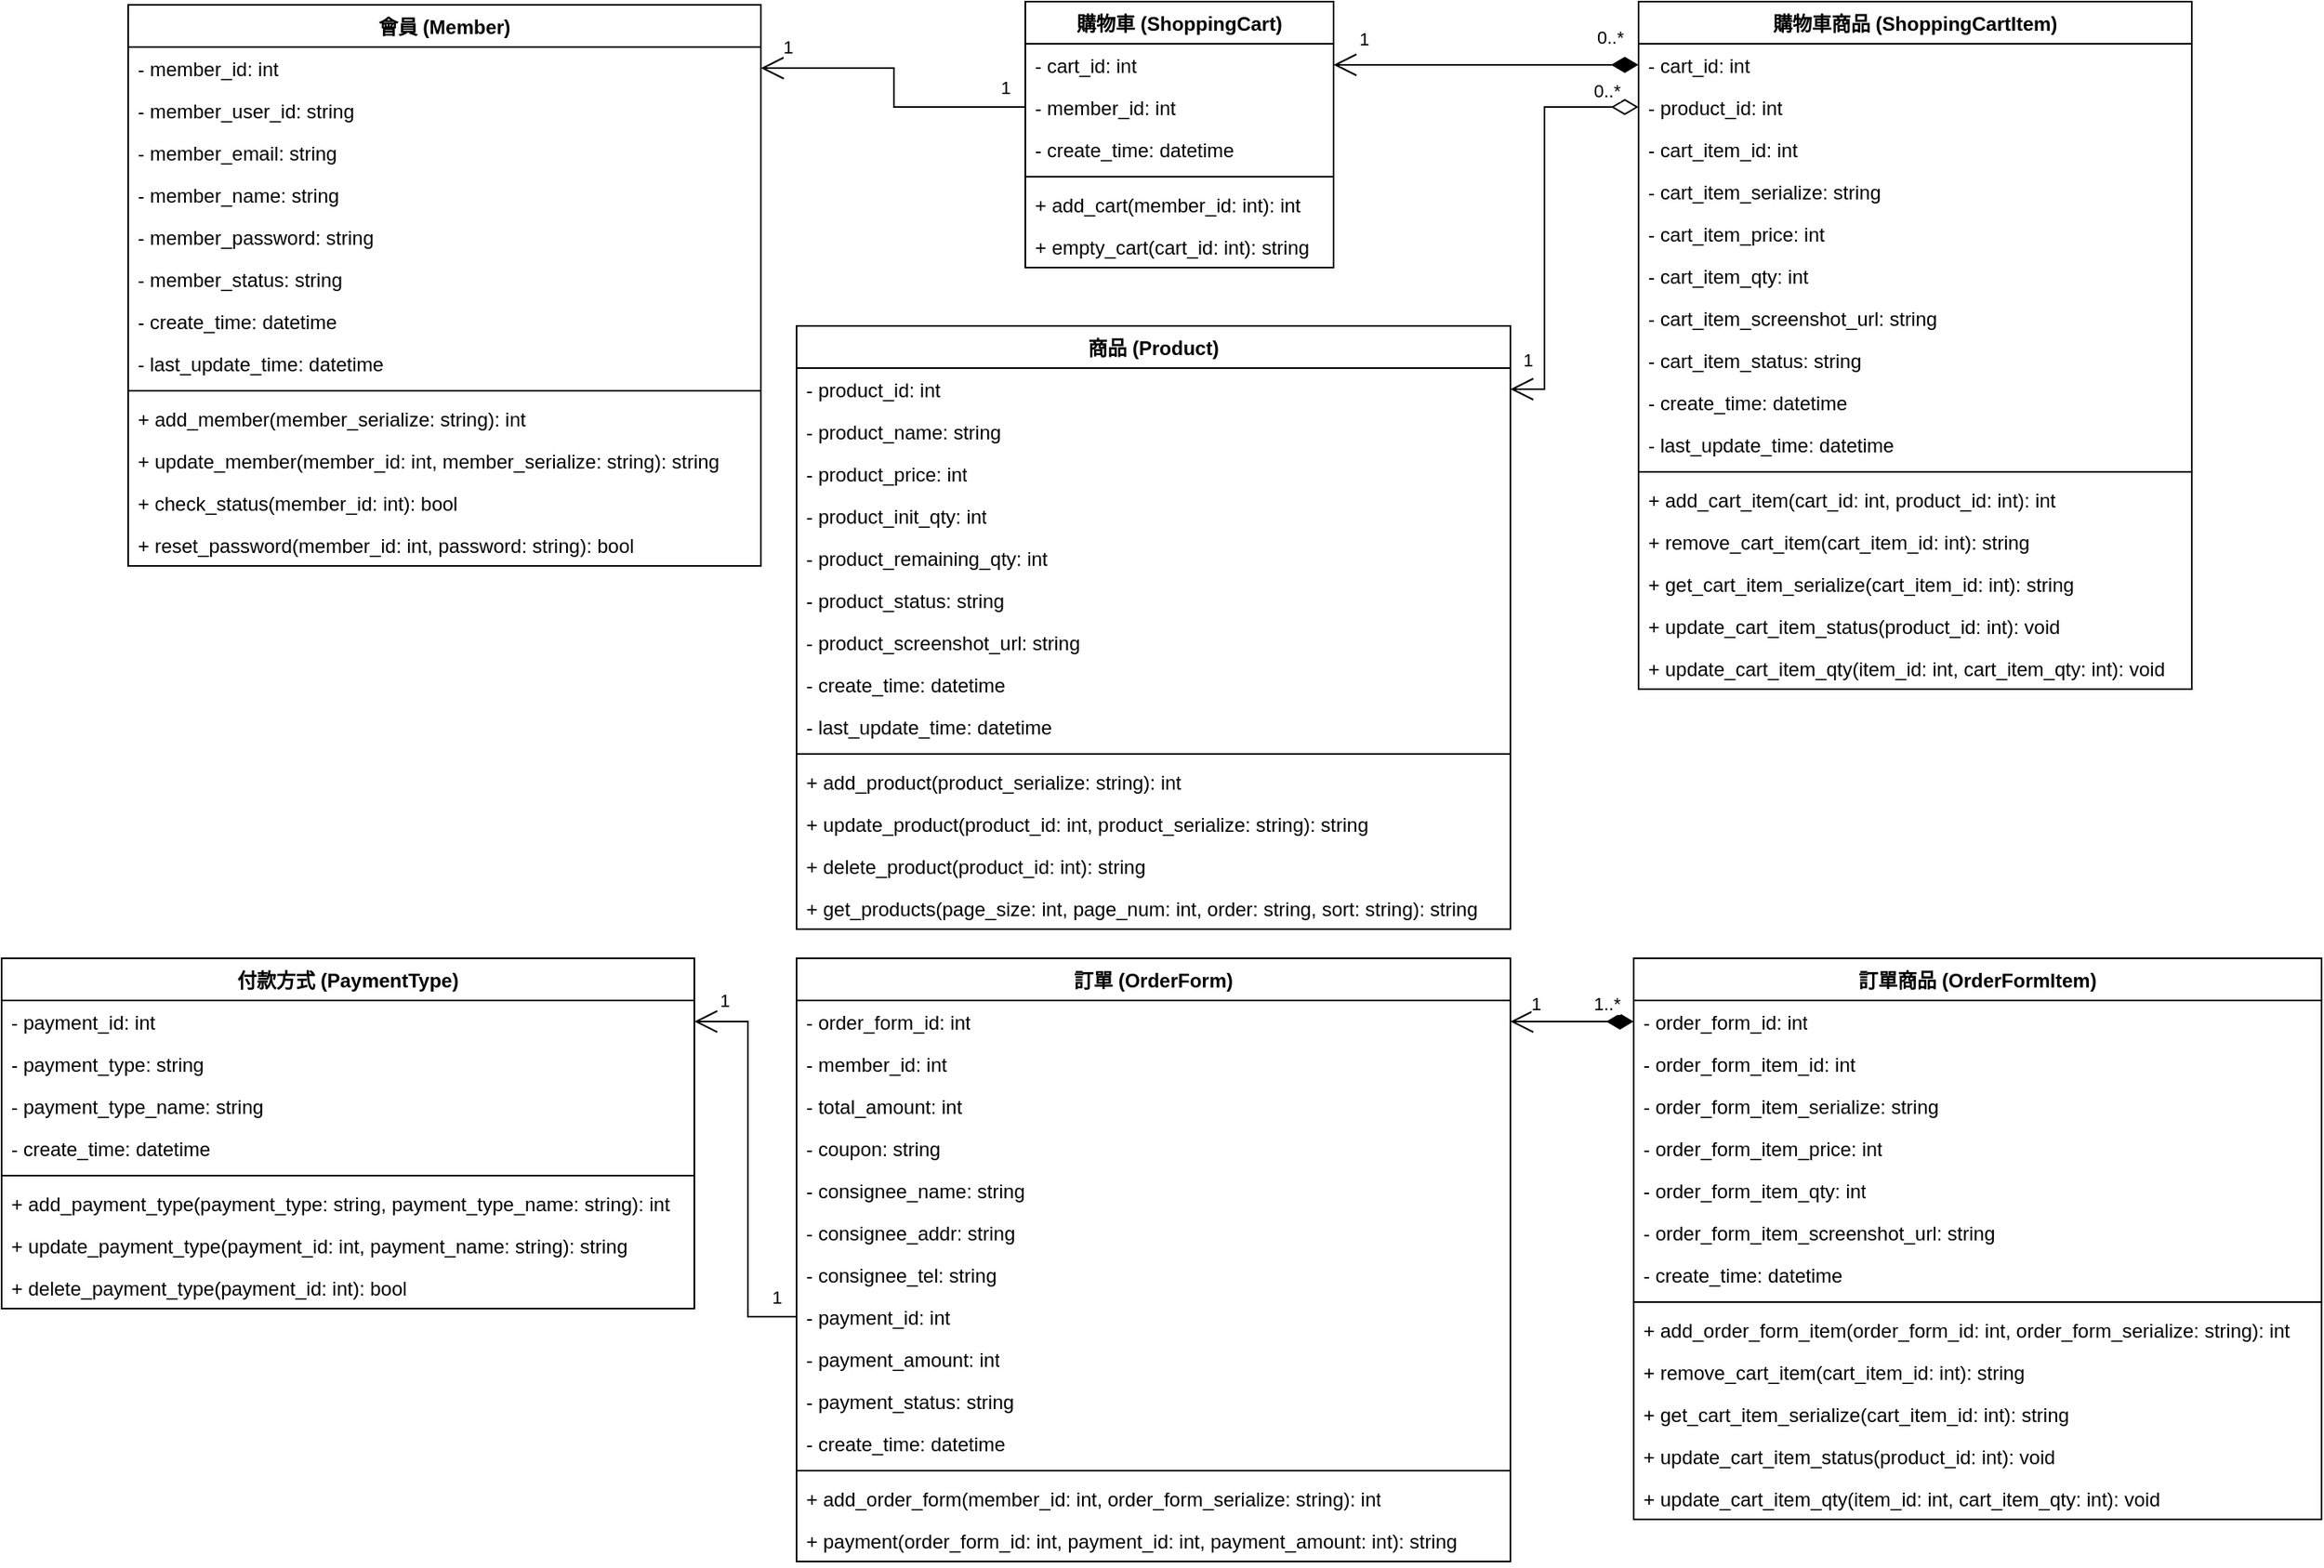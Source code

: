 <mxfile version="24.7.17">
  <diagram name="第 1 页" id="4h3OGeKyxE6udTeamHIS">
    <mxGraphModel dx="2289" dy="524" grid="1" gridSize="10" guides="1" tooltips="1" connect="1" arrows="1" fold="1" page="1" pageScale="1" pageWidth="1169" pageHeight="1654" math="0" shadow="0">
      <root>
        <mxCell id="0" />
        <mxCell id="1" parent="0" />
        <mxCell id="37G1BOPP0qD0L_kB8MIR-1" value="購物車 (ShoppingCart)" style="swimlane;fontStyle=1;align=center;verticalAlign=top;childLayout=stackLayout;horizontal=1;startSize=26;horizontalStack=0;resizeParent=1;resizeParentMax=0;resizeLast=0;collapsible=1;marginBottom=0;whiteSpace=wrap;html=1;" parent="1" vertex="1">
          <mxGeometry x="-269" y="150" width="190" height="164" as="geometry">
            <mxRectangle x="200" y="140" width="160" height="40" as="alternateBounds" />
          </mxGeometry>
        </mxCell>
        <mxCell id="37G1BOPP0qD0L_kB8MIR-2" value="- cart_id: int" style="text;strokeColor=none;fillColor=none;align=left;verticalAlign=top;spacingLeft=4;spacingRight=4;overflow=hidden;rotatable=0;points=[[0,0.5],[1,0.5]];portConstraint=eastwest;whiteSpace=wrap;html=1;" parent="37G1BOPP0qD0L_kB8MIR-1" vertex="1">
          <mxGeometry y="26" width="190" height="26" as="geometry" />
        </mxCell>
        <mxCell id="37G1BOPP0qD0L_kB8MIR-8" value="- member_id: int" style="text;strokeColor=none;fillColor=none;align=left;verticalAlign=top;spacingLeft=4;spacingRight=4;overflow=hidden;rotatable=0;points=[[0,0.5],[1,0.5]];portConstraint=eastwest;whiteSpace=wrap;html=1;" parent="37G1BOPP0qD0L_kB8MIR-1" vertex="1">
          <mxGeometry y="52" width="190" height="26" as="geometry" />
        </mxCell>
        <mxCell id="37G1BOPP0qD0L_kB8MIR-9" value="- create_time: datetime" style="text;strokeColor=none;fillColor=none;align=left;verticalAlign=top;spacingLeft=4;spacingRight=4;overflow=hidden;rotatable=0;points=[[0,0.5],[1,0.5]];portConstraint=eastwest;whiteSpace=wrap;html=1;" parent="37G1BOPP0qD0L_kB8MIR-1" vertex="1">
          <mxGeometry y="78" width="190" height="26" as="geometry" />
        </mxCell>
        <mxCell id="37G1BOPP0qD0L_kB8MIR-3" value="" style="line;strokeWidth=1;fillColor=none;align=left;verticalAlign=middle;spacingTop=-1;spacingLeft=3;spacingRight=3;rotatable=0;labelPosition=right;points=[];portConstraint=eastwest;strokeColor=inherit;" parent="37G1BOPP0qD0L_kB8MIR-1" vertex="1">
          <mxGeometry y="104" width="190" height="8" as="geometry" />
        </mxCell>
        <mxCell id="37G1BOPP0qD0L_kB8MIR-23" value="+ add_cart(member_id: int): int" style="text;strokeColor=none;fillColor=none;align=left;verticalAlign=top;spacingLeft=4;spacingRight=4;overflow=hidden;rotatable=0;points=[[0,0.5],[1,0.5]];portConstraint=eastwest;whiteSpace=wrap;html=1;" parent="37G1BOPP0qD0L_kB8MIR-1" vertex="1">
          <mxGeometry y="112" width="190" height="26" as="geometry" />
        </mxCell>
        <mxCell id="37G1BOPP0qD0L_kB8MIR-38" value="+ empty_cart(cart_id: int): string" style="text;strokeColor=none;fillColor=none;align=left;verticalAlign=top;spacingLeft=4;spacingRight=4;overflow=hidden;rotatable=0;points=[[0,0.5],[1,0.5]];portConstraint=eastwest;whiteSpace=wrap;html=1;" parent="37G1BOPP0qD0L_kB8MIR-1" vertex="1">
          <mxGeometry y="138" width="190" height="26" as="geometry" />
        </mxCell>
        <mxCell id="37G1BOPP0qD0L_kB8MIR-12" value="購物車商品 (ShoppingCartItem)" style="swimlane;fontStyle=1;align=center;verticalAlign=top;childLayout=stackLayout;horizontal=1;startSize=26;horizontalStack=0;resizeParent=1;resizeParentMax=0;resizeLast=0;collapsible=1;marginBottom=0;whiteSpace=wrap;html=1;" parent="1" vertex="1">
          <mxGeometry x="109" y="150" width="341" height="424" as="geometry">
            <mxRectangle x="200" y="140" width="160" height="40" as="alternateBounds" />
          </mxGeometry>
        </mxCell>
        <mxCell id="37G1BOPP0qD0L_kB8MIR-13" value="- cart_id: int" style="text;strokeColor=none;fillColor=none;align=left;verticalAlign=top;spacingLeft=4;spacingRight=4;overflow=hidden;rotatable=0;points=[[0,0.5],[1,0.5]];portConstraint=eastwest;whiteSpace=wrap;html=1;" parent="37G1BOPP0qD0L_kB8MIR-12" vertex="1">
          <mxGeometry y="26" width="341" height="26" as="geometry" />
        </mxCell>
        <mxCell id="37G1BOPP0qD0L_kB8MIR-14" value="- product_id: int" style="text;strokeColor=none;fillColor=none;align=left;verticalAlign=top;spacingLeft=4;spacingRight=4;overflow=hidden;rotatable=0;points=[[0,0.5],[1,0.5]];portConstraint=eastwest;whiteSpace=wrap;html=1;" parent="37G1BOPP0qD0L_kB8MIR-12" vertex="1">
          <mxGeometry y="52" width="341" height="26" as="geometry" />
        </mxCell>
        <mxCell id="37G1BOPP0qD0L_kB8MIR-24" value="- cart_item_id: int" style="text;strokeColor=none;fillColor=none;align=left;verticalAlign=top;spacingLeft=4;spacingRight=4;overflow=hidden;rotatable=0;points=[[0,0.5],[1,0.5]];portConstraint=eastwest;whiteSpace=wrap;html=1;" parent="37G1BOPP0qD0L_kB8MIR-12" vertex="1">
          <mxGeometry y="78" width="341" height="26" as="geometry" />
        </mxCell>
        <mxCell id="37G1BOPP0qD0L_kB8MIR-28" value="- cart_item_serialize: string" style="text;strokeColor=none;fillColor=none;align=left;verticalAlign=top;spacingLeft=4;spacingRight=4;overflow=hidden;rotatable=0;points=[[0,0.5],[1,0.5]];portConstraint=eastwest;whiteSpace=wrap;html=1;" parent="37G1BOPP0qD0L_kB8MIR-12" vertex="1">
          <mxGeometry y="104" width="341" height="26" as="geometry" />
        </mxCell>
        <mxCell id="37G1BOPP0qD0L_kB8MIR-15" value="- cart_item_price: int" style="text;strokeColor=none;fillColor=none;align=left;verticalAlign=top;spacingLeft=4;spacingRight=4;overflow=hidden;rotatable=0;points=[[0,0.5],[1,0.5]];portConstraint=eastwest;whiteSpace=wrap;html=1;" parent="37G1BOPP0qD0L_kB8MIR-12" vertex="1">
          <mxGeometry y="130" width="341" height="26" as="geometry" />
        </mxCell>
        <mxCell id="37G1BOPP0qD0L_kB8MIR-20" value="- cart_item_qty: int" style="text;strokeColor=none;fillColor=none;align=left;verticalAlign=top;spacingLeft=4;spacingRight=4;overflow=hidden;rotatable=0;points=[[0,0.5],[1,0.5]];portConstraint=eastwest;whiteSpace=wrap;html=1;" parent="37G1BOPP0qD0L_kB8MIR-12" vertex="1">
          <mxGeometry y="156" width="341" height="26" as="geometry" />
        </mxCell>
        <mxCell id="37G1BOPP0qD0L_kB8MIR-21" value="- cart_item_screenshot_url: string" style="text;strokeColor=none;fillColor=none;align=left;verticalAlign=top;spacingLeft=4;spacingRight=4;overflow=hidden;rotatable=0;points=[[0,0.5],[1,0.5]];portConstraint=eastwest;whiteSpace=wrap;html=1;" parent="37G1BOPP0qD0L_kB8MIR-12" vertex="1">
          <mxGeometry y="182" width="341" height="26" as="geometry" />
        </mxCell>
        <mxCell id="37G1BOPP0qD0L_kB8MIR-29" value="- cart_item_status: string" style="text;strokeColor=none;fillColor=none;align=left;verticalAlign=top;spacingLeft=4;spacingRight=4;overflow=hidden;rotatable=0;points=[[0,0.5],[1,0.5]];portConstraint=eastwest;whiteSpace=wrap;html=1;" parent="37G1BOPP0qD0L_kB8MIR-12" vertex="1">
          <mxGeometry y="208" width="341" height="26" as="geometry" />
        </mxCell>
        <mxCell id="37G1BOPP0qD0L_kB8MIR-22" value="- create_time: datetime" style="text;strokeColor=none;fillColor=none;align=left;verticalAlign=top;spacingLeft=4;spacingRight=4;overflow=hidden;rotatable=0;points=[[0,0.5],[1,0.5]];portConstraint=eastwest;whiteSpace=wrap;html=1;" parent="37G1BOPP0qD0L_kB8MIR-12" vertex="1">
          <mxGeometry y="234" width="341" height="26" as="geometry" />
        </mxCell>
        <mxCell id="37G1BOPP0qD0L_kB8MIR-67" value="- last_update_time: datetime" style="text;strokeColor=none;fillColor=none;align=left;verticalAlign=top;spacingLeft=4;spacingRight=4;overflow=hidden;rotatable=0;points=[[0,0.5],[1,0.5]];portConstraint=eastwest;whiteSpace=wrap;html=1;" parent="37G1BOPP0qD0L_kB8MIR-12" vertex="1">
          <mxGeometry y="260" width="341" height="26" as="geometry" />
        </mxCell>
        <mxCell id="37G1BOPP0qD0L_kB8MIR-16" value="" style="line;strokeWidth=1;fillColor=none;align=left;verticalAlign=middle;spacingTop=-1;spacingLeft=3;spacingRight=3;rotatable=0;labelPosition=right;points=[];portConstraint=eastwest;strokeColor=inherit;" parent="37G1BOPP0qD0L_kB8MIR-12" vertex="1">
          <mxGeometry y="286" width="341" height="8" as="geometry" />
        </mxCell>
        <mxCell id="37G1BOPP0qD0L_kB8MIR-17" value="+ add_cart_item(cart_id: int, product_id: int): int" style="text;strokeColor=none;fillColor=none;align=left;verticalAlign=top;spacingLeft=4;spacingRight=4;overflow=hidden;rotatable=0;points=[[0,0.5],[1,0.5]];portConstraint=eastwest;whiteSpace=wrap;html=1;" parent="37G1BOPP0qD0L_kB8MIR-12" vertex="1">
          <mxGeometry y="294" width="341" height="26" as="geometry" />
        </mxCell>
        <mxCell id="37G1BOPP0qD0L_kB8MIR-19" value="+ remove_cart_item(cart_item_id: int): string" style="text;strokeColor=none;fillColor=none;align=left;verticalAlign=top;spacingLeft=4;spacingRight=4;overflow=hidden;rotatable=0;points=[[0,0.5],[1,0.5]];portConstraint=eastwest;whiteSpace=wrap;html=1;" parent="37G1BOPP0qD0L_kB8MIR-12" vertex="1">
          <mxGeometry y="320" width="341" height="26" as="geometry" />
        </mxCell>
        <mxCell id="37G1BOPP0qD0L_kB8MIR-18" value="+ get_cart_item_serialize(cart_item_id: int): string" style="text;strokeColor=none;fillColor=none;align=left;verticalAlign=top;spacingLeft=4;spacingRight=4;overflow=hidden;rotatable=0;points=[[0,0.5],[1,0.5]];portConstraint=eastwest;whiteSpace=wrap;html=1;" parent="37G1BOPP0qD0L_kB8MIR-12" vertex="1">
          <mxGeometry y="346" width="341" height="26" as="geometry" />
        </mxCell>
        <mxCell id="37G1BOPP0qD0L_kB8MIR-30" value="+ update_cart_item_status(product_id: int): void" style="text;strokeColor=none;fillColor=none;align=left;verticalAlign=top;spacingLeft=4;spacingRight=4;overflow=hidden;rotatable=0;points=[[0,0.5],[1,0.5]];portConstraint=eastwest;whiteSpace=wrap;html=1;" parent="37G1BOPP0qD0L_kB8MIR-12" vertex="1">
          <mxGeometry y="372" width="341" height="26" as="geometry" />
        </mxCell>
        <mxCell id="37G1BOPP0qD0L_kB8MIR-68" value="+ update_cart_item_qty(item_id: int, cart_item_qty: int): void" style="text;strokeColor=none;fillColor=none;align=left;verticalAlign=top;spacingLeft=4;spacingRight=4;overflow=hidden;rotatable=0;points=[[0,0.5],[1,0.5]];portConstraint=eastwest;whiteSpace=wrap;html=1;" parent="37G1BOPP0qD0L_kB8MIR-12" vertex="1">
          <mxGeometry y="398" width="341" height="26" as="geometry" />
        </mxCell>
        <mxCell id="37G1BOPP0qD0L_kB8MIR-35" value="" style="endArrow=open;html=1;endSize=12;startArrow=diamondThin;startSize=14;startFill=1;edgeStyle=orthogonalEdgeStyle;align=left;verticalAlign=bottom;rounded=0;entryX=1;entryY=0.5;entryDx=0;entryDy=0;exitX=0;exitY=0.5;exitDx=0;exitDy=0;" parent="1" source="37G1BOPP0qD0L_kB8MIR-13" target="37G1BOPP0qD0L_kB8MIR-2" edge="1">
          <mxGeometry relative="1" as="geometry">
            <mxPoint x="-40" y="70" as="sourcePoint" />
            <mxPoint x="123" y="122" as="targetPoint" />
          </mxGeometry>
        </mxCell>
        <mxCell id="37G1BOPP0qD0L_kB8MIR-36" value="1" style="edgeLabel;resizable=0;html=1;align=left;verticalAlign=bottom;" parent="37G1BOPP0qD0L_kB8MIR-35" connectable="0" vertex="1">
          <mxGeometry x="-1" relative="1" as="geometry">
            <mxPoint x="-174" y="-8" as="offset" />
          </mxGeometry>
        </mxCell>
        <mxCell id="37G1BOPP0qD0L_kB8MIR-37" value="0..*" style="edgeLabel;resizable=0;html=1;align=right;verticalAlign=bottom;" parent="37G1BOPP0qD0L_kB8MIR-35" connectable="0" vertex="1">
          <mxGeometry x="1" relative="1" as="geometry">
            <mxPoint x="179" y="-9" as="offset" />
          </mxGeometry>
        </mxCell>
        <mxCell id="37G1BOPP0qD0L_kB8MIR-39" value="會員 (Member)" style="swimlane;fontStyle=1;align=center;verticalAlign=top;childLayout=stackLayout;horizontal=1;startSize=26;horizontalStack=0;resizeParent=1;resizeParentMax=0;resizeLast=0;collapsible=1;marginBottom=0;whiteSpace=wrap;html=1;" parent="1" vertex="1">
          <mxGeometry x="-822" y="152" width="390" height="346" as="geometry">
            <mxRectangle x="200" y="140" width="160" height="40" as="alternateBounds" />
          </mxGeometry>
        </mxCell>
        <mxCell id="37G1BOPP0qD0L_kB8MIR-40" value="- member_id: int" style="text;strokeColor=none;fillColor=none;align=left;verticalAlign=top;spacingLeft=4;spacingRight=4;overflow=hidden;rotatable=0;points=[[0,0.5],[1,0.5]];portConstraint=eastwest;whiteSpace=wrap;html=1;" parent="37G1BOPP0qD0L_kB8MIR-39" vertex="1">
          <mxGeometry y="26" width="390" height="26" as="geometry" />
        </mxCell>
        <mxCell id="37G1BOPP0qD0L_kB8MIR-41" value="- member_user_id: string" style="text;strokeColor=none;fillColor=none;align=left;verticalAlign=top;spacingLeft=4;spacingRight=4;overflow=hidden;rotatable=0;points=[[0,0.5],[1,0.5]];portConstraint=eastwest;whiteSpace=wrap;html=1;" parent="37G1BOPP0qD0L_kB8MIR-39" vertex="1">
          <mxGeometry y="52" width="390" height="26" as="geometry" />
        </mxCell>
        <mxCell id="37G1BOPP0qD0L_kB8MIR-55" value="- member_email: string" style="text;strokeColor=none;fillColor=none;align=left;verticalAlign=top;spacingLeft=4;spacingRight=4;overflow=hidden;rotatable=0;points=[[0,0.5],[1,0.5]];portConstraint=eastwest;whiteSpace=wrap;html=1;" parent="37G1BOPP0qD0L_kB8MIR-39" vertex="1">
          <mxGeometry y="78" width="390" height="26" as="geometry" />
        </mxCell>
        <mxCell id="37G1BOPP0qD0L_kB8MIR-47" value="- member_name: string" style="text;strokeColor=none;fillColor=none;align=left;verticalAlign=top;spacingLeft=4;spacingRight=4;overflow=hidden;rotatable=0;points=[[0,0.5],[1,0.5]];portConstraint=eastwest;whiteSpace=wrap;html=1;" parent="37G1BOPP0qD0L_kB8MIR-39" vertex="1">
          <mxGeometry y="104" width="390" height="26" as="geometry" />
        </mxCell>
        <mxCell id="37G1BOPP0qD0L_kB8MIR-51" value="- member_password: string" style="text;strokeColor=none;fillColor=none;align=left;verticalAlign=top;spacingLeft=4;spacingRight=4;overflow=hidden;rotatable=0;points=[[0,0.5],[1,0.5]];portConstraint=eastwest;whiteSpace=wrap;html=1;" parent="37G1BOPP0qD0L_kB8MIR-39" vertex="1">
          <mxGeometry y="130" width="390" height="26" as="geometry" />
        </mxCell>
        <mxCell id="37G1BOPP0qD0L_kB8MIR-50" value="- member_status: string" style="text;strokeColor=none;fillColor=none;align=left;verticalAlign=top;spacingLeft=4;spacingRight=4;overflow=hidden;rotatable=0;points=[[0,0.5],[1,0.5]];portConstraint=eastwest;whiteSpace=wrap;html=1;" parent="37G1BOPP0qD0L_kB8MIR-39" vertex="1">
          <mxGeometry y="156" width="390" height="26" as="geometry" />
        </mxCell>
        <mxCell id="37G1BOPP0qD0L_kB8MIR-42" value="- create_time: datetime" style="text;strokeColor=none;fillColor=none;align=left;verticalAlign=top;spacingLeft=4;spacingRight=4;overflow=hidden;rotatable=0;points=[[0,0.5],[1,0.5]];portConstraint=eastwest;whiteSpace=wrap;html=1;" parent="37G1BOPP0qD0L_kB8MIR-39" vertex="1">
          <mxGeometry y="182" width="390" height="26" as="geometry" />
        </mxCell>
        <mxCell id="37G1BOPP0qD0L_kB8MIR-53" value="- last_update_time: datetime" style="text;strokeColor=none;fillColor=none;align=left;verticalAlign=top;spacingLeft=4;spacingRight=4;overflow=hidden;rotatable=0;points=[[0,0.5],[1,0.5]];portConstraint=eastwest;whiteSpace=wrap;html=1;" parent="37G1BOPP0qD0L_kB8MIR-39" vertex="1">
          <mxGeometry y="208" width="390" height="26" as="geometry" />
        </mxCell>
        <mxCell id="37G1BOPP0qD0L_kB8MIR-43" value="" style="line;strokeWidth=1;fillColor=none;align=left;verticalAlign=middle;spacingTop=-1;spacingLeft=3;spacingRight=3;rotatable=0;labelPosition=right;points=[];portConstraint=eastwest;strokeColor=inherit;" parent="37G1BOPP0qD0L_kB8MIR-39" vertex="1">
          <mxGeometry y="234" width="390" height="8" as="geometry" />
        </mxCell>
        <mxCell id="fr0yMBOrYyZ3ys8GuzoK-5" value="+ add_member(member_serialize: string): int" style="text;strokeColor=none;fillColor=none;align=left;verticalAlign=top;spacingLeft=4;spacingRight=4;overflow=hidden;rotatable=0;points=[[0,0.5],[1,0.5]];portConstraint=eastwest;whiteSpace=wrap;html=1;" parent="37G1BOPP0qD0L_kB8MIR-39" vertex="1">
          <mxGeometry y="242" width="390" height="26" as="geometry" />
        </mxCell>
        <mxCell id="fr0yMBOrYyZ3ys8GuzoK-6" value="+ update_member(member_id: int, member_serialize: string): string" style="text;strokeColor=none;fillColor=none;align=left;verticalAlign=top;spacingLeft=4;spacingRight=4;overflow=hidden;rotatable=0;points=[[0,0.5],[1,0.5]];portConstraint=eastwest;whiteSpace=wrap;html=1;" parent="37G1BOPP0qD0L_kB8MIR-39" vertex="1">
          <mxGeometry y="268" width="390" height="26" as="geometry" />
        </mxCell>
        <mxCell id="37G1BOPP0qD0L_kB8MIR-52" value="+ check_status(member_id: int): bool" style="text;strokeColor=none;fillColor=none;align=left;verticalAlign=top;spacingLeft=4;spacingRight=4;overflow=hidden;rotatable=0;points=[[0,0.5],[1,0.5]];portConstraint=eastwest;whiteSpace=wrap;html=1;" parent="37G1BOPP0qD0L_kB8MIR-39" vertex="1">
          <mxGeometry y="294" width="390" height="26" as="geometry" />
        </mxCell>
        <mxCell id="37G1BOPP0qD0L_kB8MIR-54" value="+ reset_password(member_id: int, password: string): bool" style="text;strokeColor=none;fillColor=none;align=left;verticalAlign=top;spacingLeft=4;spacingRight=4;overflow=hidden;rotatable=0;points=[[0,0.5],[1,0.5]];portConstraint=eastwest;whiteSpace=wrap;html=1;" parent="37G1BOPP0qD0L_kB8MIR-39" vertex="1">
          <mxGeometry y="320" width="390" height="26" as="geometry" />
        </mxCell>
        <mxCell id="37G1BOPP0qD0L_kB8MIR-69" value="商品 (Product)" style="swimlane;fontStyle=1;align=center;verticalAlign=top;childLayout=stackLayout;horizontal=1;startSize=26;horizontalStack=0;resizeParent=1;resizeParentMax=0;resizeLast=0;collapsible=1;marginBottom=0;whiteSpace=wrap;html=1;" parent="1" vertex="1">
          <mxGeometry x="-410" y="350" width="440" height="372" as="geometry">
            <mxRectangle x="200" y="140" width="160" height="40" as="alternateBounds" />
          </mxGeometry>
        </mxCell>
        <mxCell id="37G1BOPP0qD0L_kB8MIR-70" value="- product_id: int" style="text;strokeColor=none;fillColor=none;align=left;verticalAlign=top;spacingLeft=4;spacingRight=4;overflow=hidden;rotatable=0;points=[[0,0.5],[1,0.5]];portConstraint=eastwest;whiteSpace=wrap;html=1;" parent="37G1BOPP0qD0L_kB8MIR-69" vertex="1">
          <mxGeometry y="26" width="440" height="26" as="geometry" />
        </mxCell>
        <mxCell id="37G1BOPP0qD0L_kB8MIR-71" value="- product_name: string" style="text;strokeColor=none;fillColor=none;align=left;verticalAlign=top;spacingLeft=4;spacingRight=4;overflow=hidden;rotatable=0;points=[[0,0.5],[1,0.5]];portConstraint=eastwest;whiteSpace=wrap;html=1;" parent="37G1BOPP0qD0L_kB8MIR-69" vertex="1">
          <mxGeometry y="52" width="440" height="26" as="geometry" />
        </mxCell>
        <mxCell id="37G1BOPP0qD0L_kB8MIR-79" value="- product_price: int" style="text;strokeColor=none;fillColor=none;align=left;verticalAlign=top;spacingLeft=4;spacingRight=4;overflow=hidden;rotatable=0;points=[[0,0.5],[1,0.5]];portConstraint=eastwest;whiteSpace=wrap;html=1;" parent="37G1BOPP0qD0L_kB8MIR-69" vertex="1">
          <mxGeometry y="78" width="440" height="26" as="geometry" />
        </mxCell>
        <mxCell id="5VUEFj2M3Ze8yGHf7fg9-76" value="- product_init_qty: int" style="text;strokeColor=none;fillColor=none;align=left;verticalAlign=top;spacingLeft=4;spacingRight=4;overflow=hidden;rotatable=0;points=[[0,0.5],[1,0.5]];portConstraint=eastwest;whiteSpace=wrap;html=1;" vertex="1" parent="37G1BOPP0qD0L_kB8MIR-69">
          <mxGeometry y="104" width="440" height="26" as="geometry" />
        </mxCell>
        <mxCell id="5VUEFj2M3Ze8yGHf7fg9-1" value="- product_remaining_qty: int" style="text;strokeColor=none;fillColor=none;align=left;verticalAlign=top;spacingLeft=4;spacingRight=4;overflow=hidden;rotatable=0;points=[[0,0.5],[1,0.5]];portConstraint=eastwest;whiteSpace=wrap;html=1;" vertex="1" parent="37G1BOPP0qD0L_kB8MIR-69">
          <mxGeometry y="130" width="440" height="26" as="geometry" />
        </mxCell>
        <mxCell id="37G1BOPP0qD0L_kB8MIR-80" value="- product_status: string" style="text;strokeColor=none;fillColor=none;align=left;verticalAlign=top;spacingLeft=4;spacingRight=4;overflow=hidden;rotatable=0;points=[[0,0.5],[1,0.5]];portConstraint=eastwest;whiteSpace=wrap;html=1;" parent="37G1BOPP0qD0L_kB8MIR-69" vertex="1">
          <mxGeometry y="156" width="440" height="26" as="geometry" />
        </mxCell>
        <mxCell id="37G1BOPP0qD0L_kB8MIR-81" value="- product_screenshot_url: string" style="text;strokeColor=none;fillColor=none;align=left;verticalAlign=top;spacingLeft=4;spacingRight=4;overflow=hidden;rotatable=0;points=[[0,0.5],[1,0.5]];portConstraint=eastwest;whiteSpace=wrap;html=1;" parent="37G1BOPP0qD0L_kB8MIR-69" vertex="1">
          <mxGeometry y="182" width="440" height="26" as="geometry" />
        </mxCell>
        <mxCell id="37G1BOPP0qD0L_kB8MIR-72" value="- create_time: datetime" style="text;strokeColor=none;fillColor=none;align=left;verticalAlign=top;spacingLeft=4;spacingRight=4;overflow=hidden;rotatable=0;points=[[0,0.5],[1,0.5]];portConstraint=eastwest;whiteSpace=wrap;html=1;" parent="37G1BOPP0qD0L_kB8MIR-69" vertex="1">
          <mxGeometry y="208" width="440" height="26" as="geometry" />
        </mxCell>
        <mxCell id="37G1BOPP0qD0L_kB8MIR-82" value="- last_update_time: datetime" style="text;strokeColor=none;fillColor=none;align=left;verticalAlign=top;spacingLeft=4;spacingRight=4;overflow=hidden;rotatable=0;points=[[0,0.5],[1,0.5]];portConstraint=eastwest;whiteSpace=wrap;html=1;" parent="37G1BOPP0qD0L_kB8MIR-69" vertex="1">
          <mxGeometry y="234" width="440" height="26" as="geometry" />
        </mxCell>
        <mxCell id="37G1BOPP0qD0L_kB8MIR-73" value="" style="line;strokeWidth=1;fillColor=none;align=left;verticalAlign=middle;spacingTop=-1;spacingLeft=3;spacingRight=3;rotatable=0;labelPosition=right;points=[];portConstraint=eastwest;strokeColor=inherit;" parent="37G1BOPP0qD0L_kB8MIR-69" vertex="1">
          <mxGeometry y="260" width="440" height="8" as="geometry" />
        </mxCell>
        <mxCell id="37G1BOPP0qD0L_kB8MIR-74" value="+ add_product(product_serialize: string): int" style="text;strokeColor=none;fillColor=none;align=left;verticalAlign=top;spacingLeft=4;spacingRight=4;overflow=hidden;rotatable=0;points=[[0,0.5],[1,0.5]];portConstraint=eastwest;whiteSpace=wrap;html=1;" parent="37G1BOPP0qD0L_kB8MIR-69" vertex="1">
          <mxGeometry y="268" width="440" height="26" as="geometry" />
        </mxCell>
        <mxCell id="37G1BOPP0qD0L_kB8MIR-84" value="+ update_product(product_id: int, product_serialize: string): string" style="text;strokeColor=none;fillColor=none;align=left;verticalAlign=top;spacingLeft=4;spacingRight=4;overflow=hidden;rotatable=0;points=[[0,0.5],[1,0.5]];portConstraint=eastwest;whiteSpace=wrap;html=1;" parent="37G1BOPP0qD0L_kB8MIR-69" vertex="1">
          <mxGeometry y="294" width="440" height="26" as="geometry" />
        </mxCell>
        <mxCell id="5VUEFj2M3Ze8yGHf7fg9-2" value="+ delete_product(product_id: int): string" style="text;strokeColor=none;fillColor=none;align=left;verticalAlign=top;spacingLeft=4;spacingRight=4;overflow=hidden;rotatable=0;points=[[0,0.5],[1,0.5]];portConstraint=eastwest;whiteSpace=wrap;html=1;" vertex="1" parent="37G1BOPP0qD0L_kB8MIR-69">
          <mxGeometry y="320" width="440" height="26" as="geometry" />
        </mxCell>
        <mxCell id="37G1BOPP0qD0L_kB8MIR-75" value="+ get_products(page_size: int, page_num: int, order: string, sort: string): string" style="text;strokeColor=none;fillColor=none;align=left;verticalAlign=top;spacingLeft=4;spacingRight=4;overflow=hidden;rotatable=0;points=[[0,0.5],[1,0.5]];portConstraint=eastwest;whiteSpace=wrap;html=1;" parent="37G1BOPP0qD0L_kB8MIR-69" vertex="1">
          <mxGeometry y="346" width="440" height="26" as="geometry" />
        </mxCell>
        <mxCell id="37G1BOPP0qD0L_kB8MIR-76" value="" style="endArrow=open;html=1;endSize=12;startArrow=diamondThin;startSize=14;startFill=0;edgeStyle=orthogonalEdgeStyle;align=left;verticalAlign=bottom;rounded=0;entryX=1;entryY=0.5;entryDx=0;entryDy=0;exitX=0;exitY=0.5;exitDx=0;exitDy=0;" parent="1" source="37G1BOPP0qD0L_kB8MIR-14" target="37G1BOPP0qD0L_kB8MIR-70" edge="1">
          <mxGeometry relative="1" as="geometry">
            <mxPoint x="100" y="267" as="sourcePoint" />
            <mxPoint x="50" y="395" as="targetPoint" />
            <Array as="points">
              <mxPoint x="51" y="215" />
              <mxPoint x="51" y="389" />
            </Array>
          </mxGeometry>
        </mxCell>
        <mxCell id="37G1BOPP0qD0L_kB8MIR-77" value="1" style="edgeLabel;resizable=0;html=1;align=left;verticalAlign=bottom;" parent="37G1BOPP0qD0L_kB8MIR-76" connectable="0" vertex="1">
          <mxGeometry x="-1" relative="1" as="geometry">
            <mxPoint x="-73" y="164" as="offset" />
          </mxGeometry>
        </mxCell>
        <mxCell id="37G1BOPP0qD0L_kB8MIR-78" value="0..*" style="edgeLabel;resizable=0;html=1;align=right;verticalAlign=bottom;" parent="37G1BOPP0qD0L_kB8MIR-76" connectable="0" vertex="1">
          <mxGeometry x="1" relative="1" as="geometry">
            <mxPoint x="68" y="-176" as="offset" />
          </mxGeometry>
        </mxCell>
        <mxCell id="37G1BOPP0qD0L_kB8MIR-89" value="" style="endArrow=open;endFill=1;endSize=12;html=1;rounded=0;entryX=1;entryY=0.5;entryDx=0;entryDy=0;exitX=0;exitY=0.5;exitDx=0;exitDy=0;" parent="1" source="37G1BOPP0qD0L_kB8MIR-8" edge="1" target="37G1BOPP0qD0L_kB8MIR-40">
          <mxGeometry relative="1" as="geometry">
            <mxPoint x="-230" y="215" as="sourcePoint" />
            <mxPoint x="-360" y="215" as="targetPoint" />
            <Array as="points">
              <mxPoint x="-350" y="215" />
              <mxPoint x="-350" y="191" />
            </Array>
          </mxGeometry>
        </mxCell>
        <mxCell id="37G1BOPP0qD0L_kB8MIR-90" value="1" style="edgeLabel;resizable=0;html=1;align=left;verticalAlign=bottom;" parent="37G1BOPP0qD0L_kB8MIR-89" connectable="0" vertex="1">
          <mxGeometry x="-1" relative="1" as="geometry">
            <mxPoint x="-17" y="-4" as="offset" />
          </mxGeometry>
        </mxCell>
        <mxCell id="37G1BOPP0qD0L_kB8MIR-91" value="1" style="edgeLabel;resizable=0;html=1;align=right;verticalAlign=bottom;" parent="37G1BOPP0qD0L_kB8MIR-89" connectable="0" vertex="1">
          <mxGeometry x="1" relative="1" as="geometry">
            <mxPoint x="20" y="-5" as="offset" />
          </mxGeometry>
        </mxCell>
        <mxCell id="5VUEFj2M3Ze8yGHf7fg9-3" value="訂單 (OrderForm)" style="swimlane;fontStyle=1;align=center;verticalAlign=top;childLayout=stackLayout;horizontal=1;startSize=26;horizontalStack=0;resizeParent=1;resizeParentMax=0;resizeLast=0;collapsible=1;marginBottom=0;whiteSpace=wrap;html=1;" vertex="1" parent="1">
          <mxGeometry x="-410" y="740" width="440" height="372" as="geometry">
            <mxRectangle x="200" y="140" width="160" height="40" as="alternateBounds" />
          </mxGeometry>
        </mxCell>
        <mxCell id="5VUEFj2M3Ze8yGHf7fg9-4" value="- order_form_id: int" style="text;strokeColor=none;fillColor=none;align=left;verticalAlign=top;spacingLeft=4;spacingRight=4;overflow=hidden;rotatable=0;points=[[0,0.5],[1,0.5]];portConstraint=eastwest;whiteSpace=wrap;html=1;" vertex="1" parent="5VUEFj2M3Ze8yGHf7fg9-3">
          <mxGeometry y="26" width="440" height="26" as="geometry" />
        </mxCell>
        <mxCell id="5VUEFj2M3Ze8yGHf7fg9-31" value="- member_id: int" style="text;strokeColor=none;fillColor=none;align=left;verticalAlign=top;spacingLeft=4;spacingRight=4;overflow=hidden;rotatable=0;points=[[0,0.5],[1,0.5]];portConstraint=eastwest;whiteSpace=wrap;html=1;" vertex="1" parent="5VUEFj2M3Ze8yGHf7fg9-3">
          <mxGeometry y="52" width="440" height="26" as="geometry" />
        </mxCell>
        <mxCell id="5VUEFj2M3Ze8yGHf7fg9-32" value="- total_amount: int" style="text;strokeColor=none;fillColor=none;align=left;verticalAlign=top;spacingLeft=4;spacingRight=4;overflow=hidden;rotatable=0;points=[[0,0.5],[1,0.5]];portConstraint=eastwest;whiteSpace=wrap;html=1;" vertex="1" parent="5VUEFj2M3Ze8yGHf7fg9-3">
          <mxGeometry y="78" width="440" height="26" as="geometry" />
        </mxCell>
        <mxCell id="5VUEFj2M3Ze8yGHf7fg9-36" value="- coupon: string" style="text;strokeColor=none;fillColor=none;align=left;verticalAlign=top;spacingLeft=4;spacingRight=4;overflow=hidden;rotatable=0;points=[[0,0.5],[1,0.5]];portConstraint=eastwest;whiteSpace=wrap;html=1;" vertex="1" parent="5VUEFj2M3Ze8yGHf7fg9-3">
          <mxGeometry y="104" width="440" height="26" as="geometry" />
        </mxCell>
        <mxCell id="5VUEFj2M3Ze8yGHf7fg9-73" value="- consignee_name: string" style="text;strokeColor=none;fillColor=none;align=left;verticalAlign=top;spacingLeft=4;spacingRight=4;overflow=hidden;rotatable=0;points=[[0,0.5],[1,0.5]];portConstraint=eastwest;whiteSpace=wrap;html=1;" vertex="1" parent="5VUEFj2M3Ze8yGHf7fg9-3">
          <mxGeometry y="130" width="440" height="26" as="geometry" />
        </mxCell>
        <mxCell id="5VUEFj2M3Ze8yGHf7fg9-74" value="- consignee_addr: string" style="text;strokeColor=none;fillColor=none;align=left;verticalAlign=top;spacingLeft=4;spacingRight=4;overflow=hidden;rotatable=0;points=[[0,0.5],[1,0.5]];portConstraint=eastwest;whiteSpace=wrap;html=1;" vertex="1" parent="5VUEFj2M3Ze8yGHf7fg9-3">
          <mxGeometry y="156" width="440" height="26" as="geometry" />
        </mxCell>
        <mxCell id="5VUEFj2M3Ze8yGHf7fg9-75" value="- consignee_tel: string" style="text;strokeColor=none;fillColor=none;align=left;verticalAlign=top;spacingLeft=4;spacingRight=4;overflow=hidden;rotatable=0;points=[[0,0.5],[1,0.5]];portConstraint=eastwest;whiteSpace=wrap;html=1;" vertex="1" parent="5VUEFj2M3Ze8yGHf7fg9-3">
          <mxGeometry y="182" width="440" height="26" as="geometry" />
        </mxCell>
        <mxCell id="5VUEFj2M3Ze8yGHf7fg9-37" value="- payment_id: int" style="text;strokeColor=none;fillColor=none;align=left;verticalAlign=top;spacingLeft=4;spacingRight=4;overflow=hidden;rotatable=0;points=[[0,0.5],[1,0.5]];portConstraint=eastwest;whiteSpace=wrap;html=1;" vertex="1" parent="5VUEFj2M3Ze8yGHf7fg9-3">
          <mxGeometry y="208" width="440" height="26" as="geometry" />
        </mxCell>
        <mxCell id="5VUEFj2M3Ze8yGHf7fg9-41" value="- payment_amount: int" style="text;strokeColor=none;fillColor=none;align=left;verticalAlign=top;spacingLeft=4;spacingRight=4;overflow=hidden;rotatable=0;points=[[0,0.5],[1,0.5]];portConstraint=eastwest;whiteSpace=wrap;html=1;" vertex="1" parent="5VUEFj2M3Ze8yGHf7fg9-3">
          <mxGeometry y="234" width="440" height="26" as="geometry" />
        </mxCell>
        <mxCell id="5VUEFj2M3Ze8yGHf7fg9-34" value="- payment_status: string" style="text;strokeColor=none;fillColor=none;align=left;verticalAlign=top;spacingLeft=4;spacingRight=4;overflow=hidden;rotatable=0;points=[[0,0.5],[1,0.5]];portConstraint=eastwest;whiteSpace=wrap;html=1;" vertex="1" parent="5VUEFj2M3Ze8yGHf7fg9-3">
          <mxGeometry y="260" width="440" height="26" as="geometry" />
        </mxCell>
        <mxCell id="5VUEFj2M3Ze8yGHf7fg9-6" value="- create_time: datetime" style="text;strokeColor=none;fillColor=none;align=left;verticalAlign=top;spacingLeft=4;spacingRight=4;overflow=hidden;rotatable=0;points=[[0,0.5],[1,0.5]];portConstraint=eastwest;whiteSpace=wrap;html=1;" vertex="1" parent="5VUEFj2M3Ze8yGHf7fg9-3">
          <mxGeometry y="286" width="440" height="26" as="geometry" />
        </mxCell>
        <mxCell id="5VUEFj2M3Ze8yGHf7fg9-7" value="" style="line;strokeWidth=1;fillColor=none;align=left;verticalAlign=middle;spacingTop=-1;spacingLeft=3;spacingRight=3;rotatable=0;labelPosition=right;points=[];portConstraint=eastwest;strokeColor=inherit;" vertex="1" parent="5VUEFj2M3Ze8yGHf7fg9-3">
          <mxGeometry y="312" width="440" height="8" as="geometry" />
        </mxCell>
        <mxCell id="5VUEFj2M3Ze8yGHf7fg9-8" value="+ add_order_form(member_id: int, order_form_serialize: string): int" style="text;strokeColor=none;fillColor=none;align=left;verticalAlign=top;spacingLeft=4;spacingRight=4;overflow=hidden;rotatable=0;points=[[0,0.5],[1,0.5]];portConstraint=eastwest;whiteSpace=wrap;html=1;" vertex="1" parent="5VUEFj2M3Ze8yGHf7fg9-3">
          <mxGeometry y="320" width="440" height="26" as="geometry" />
        </mxCell>
        <mxCell id="5VUEFj2M3Ze8yGHf7fg9-52" value="+ payment(order_form_id: int, payment_id: int, payment_amount: int): string" style="text;strokeColor=none;fillColor=none;align=left;verticalAlign=top;spacingLeft=4;spacingRight=4;overflow=hidden;rotatable=0;points=[[0,0.5],[1,0.5]];portConstraint=eastwest;whiteSpace=wrap;html=1;" vertex="1" parent="5VUEFj2M3Ze8yGHf7fg9-3">
          <mxGeometry y="346" width="440" height="26" as="geometry" />
        </mxCell>
        <mxCell id="5VUEFj2M3Ze8yGHf7fg9-11" value="訂單商品 (OrderFormItem)" style="swimlane;fontStyle=1;align=center;verticalAlign=top;childLayout=stackLayout;horizontal=1;startSize=26;horizontalStack=0;resizeParent=1;resizeParentMax=0;resizeLast=0;collapsible=1;marginBottom=0;whiteSpace=wrap;html=1;" vertex="1" parent="1">
          <mxGeometry x="106" y="740" width="424" height="346" as="geometry">
            <mxRectangle x="200" y="140" width="160" height="40" as="alternateBounds" />
          </mxGeometry>
        </mxCell>
        <mxCell id="5VUEFj2M3Ze8yGHf7fg9-14" value="- order_form_id: int" style="text;strokeColor=none;fillColor=none;align=left;verticalAlign=top;spacingLeft=4;spacingRight=4;overflow=hidden;rotatable=0;points=[[0,0.5],[1,0.5]];portConstraint=eastwest;whiteSpace=wrap;html=1;" vertex="1" parent="5VUEFj2M3Ze8yGHf7fg9-11">
          <mxGeometry y="26" width="424" height="26" as="geometry" />
        </mxCell>
        <mxCell id="5VUEFj2M3Ze8yGHf7fg9-12" value="- order_form_item_id: int" style="text;strokeColor=none;fillColor=none;align=left;verticalAlign=top;spacingLeft=4;spacingRight=4;overflow=hidden;rotatable=0;points=[[0,0.5],[1,0.5]];portConstraint=eastwest;whiteSpace=wrap;html=1;" vertex="1" parent="5VUEFj2M3Ze8yGHf7fg9-11">
          <mxGeometry y="52" width="424" height="26" as="geometry" />
        </mxCell>
        <mxCell id="5VUEFj2M3Ze8yGHf7fg9-13" value="- order_form_item_serialize: string" style="text;strokeColor=none;fillColor=none;align=left;verticalAlign=top;spacingLeft=4;spacingRight=4;overflow=hidden;rotatable=0;points=[[0,0.5],[1,0.5]];portConstraint=eastwest;whiteSpace=wrap;html=1;" vertex="1" parent="5VUEFj2M3Ze8yGHf7fg9-11">
          <mxGeometry y="78" width="424" height="26" as="geometry" />
        </mxCell>
        <mxCell id="5VUEFj2M3Ze8yGHf7fg9-16" value="- order_form_item_price: int" style="text;strokeColor=none;fillColor=none;align=left;verticalAlign=top;spacingLeft=4;spacingRight=4;overflow=hidden;rotatable=0;points=[[0,0.5],[1,0.5]];portConstraint=eastwest;whiteSpace=wrap;html=1;" vertex="1" parent="5VUEFj2M3Ze8yGHf7fg9-11">
          <mxGeometry y="104" width="424" height="26" as="geometry" />
        </mxCell>
        <mxCell id="5VUEFj2M3Ze8yGHf7fg9-17" value="- order_form_item_qty: int" style="text;strokeColor=none;fillColor=none;align=left;verticalAlign=top;spacingLeft=4;spacingRight=4;overflow=hidden;rotatable=0;points=[[0,0.5],[1,0.5]];portConstraint=eastwest;whiteSpace=wrap;html=1;" vertex="1" parent="5VUEFj2M3Ze8yGHf7fg9-11">
          <mxGeometry y="130" width="424" height="26" as="geometry" />
        </mxCell>
        <mxCell id="5VUEFj2M3Ze8yGHf7fg9-18" value="- order_form_item_screenshot_url: string" style="text;strokeColor=none;fillColor=none;align=left;verticalAlign=top;spacingLeft=4;spacingRight=4;overflow=hidden;rotatable=0;points=[[0,0.5],[1,0.5]];portConstraint=eastwest;whiteSpace=wrap;html=1;" vertex="1" parent="5VUEFj2M3Ze8yGHf7fg9-11">
          <mxGeometry y="156" width="424" height="26" as="geometry" />
        </mxCell>
        <mxCell id="5VUEFj2M3Ze8yGHf7fg9-20" value="- create_time: datetime" style="text;strokeColor=none;fillColor=none;align=left;verticalAlign=top;spacingLeft=4;spacingRight=4;overflow=hidden;rotatable=0;points=[[0,0.5],[1,0.5]];portConstraint=eastwest;whiteSpace=wrap;html=1;" vertex="1" parent="5VUEFj2M3Ze8yGHf7fg9-11">
          <mxGeometry y="182" width="424" height="26" as="geometry" />
        </mxCell>
        <mxCell id="5VUEFj2M3Ze8yGHf7fg9-22" value="" style="line;strokeWidth=1;fillColor=none;align=left;verticalAlign=middle;spacingTop=-1;spacingLeft=3;spacingRight=3;rotatable=0;labelPosition=right;points=[];portConstraint=eastwest;strokeColor=inherit;" vertex="1" parent="5VUEFj2M3Ze8yGHf7fg9-11">
          <mxGeometry y="208" width="424" height="8" as="geometry" />
        </mxCell>
        <mxCell id="5VUEFj2M3Ze8yGHf7fg9-23" value="+ add_order_form_item(order_form_id: int, order_form_serialize: string): int" style="text;strokeColor=none;fillColor=none;align=left;verticalAlign=top;spacingLeft=4;spacingRight=4;overflow=hidden;rotatable=0;points=[[0,0.5],[1,0.5]];portConstraint=eastwest;whiteSpace=wrap;html=1;" vertex="1" parent="5VUEFj2M3Ze8yGHf7fg9-11">
          <mxGeometry y="216" width="424" height="26" as="geometry" />
        </mxCell>
        <mxCell id="5VUEFj2M3Ze8yGHf7fg9-24" value="+ remove_cart_item(cart_item_id: int): string" style="text;strokeColor=none;fillColor=none;align=left;verticalAlign=top;spacingLeft=4;spacingRight=4;overflow=hidden;rotatable=0;points=[[0,0.5],[1,0.5]];portConstraint=eastwest;whiteSpace=wrap;html=1;" vertex="1" parent="5VUEFj2M3Ze8yGHf7fg9-11">
          <mxGeometry y="242" width="424" height="26" as="geometry" />
        </mxCell>
        <mxCell id="5VUEFj2M3Ze8yGHf7fg9-25" value="+ get_cart_item_serialize(cart_item_id: int): string" style="text;strokeColor=none;fillColor=none;align=left;verticalAlign=top;spacingLeft=4;spacingRight=4;overflow=hidden;rotatable=0;points=[[0,0.5],[1,0.5]];portConstraint=eastwest;whiteSpace=wrap;html=1;" vertex="1" parent="5VUEFj2M3Ze8yGHf7fg9-11">
          <mxGeometry y="268" width="424" height="26" as="geometry" />
        </mxCell>
        <mxCell id="5VUEFj2M3Ze8yGHf7fg9-26" value="+ update_cart_item_status(product_id: int): void" style="text;strokeColor=none;fillColor=none;align=left;verticalAlign=top;spacingLeft=4;spacingRight=4;overflow=hidden;rotatable=0;points=[[0,0.5],[1,0.5]];portConstraint=eastwest;whiteSpace=wrap;html=1;" vertex="1" parent="5VUEFj2M3Ze8yGHf7fg9-11">
          <mxGeometry y="294" width="424" height="26" as="geometry" />
        </mxCell>
        <mxCell id="5VUEFj2M3Ze8yGHf7fg9-27" value="+ update_cart_item_qty(item_id: int, cart_item_qty: int): void" style="text;strokeColor=none;fillColor=none;align=left;verticalAlign=top;spacingLeft=4;spacingRight=4;overflow=hidden;rotatable=0;points=[[0,0.5],[1,0.5]];portConstraint=eastwest;whiteSpace=wrap;html=1;" vertex="1" parent="5VUEFj2M3Ze8yGHf7fg9-11">
          <mxGeometry y="320" width="424" height="26" as="geometry" />
        </mxCell>
        <mxCell id="5VUEFj2M3Ze8yGHf7fg9-28" value="" style="endArrow=open;html=1;endSize=12;startArrow=diamondThin;startSize=14;startFill=1;edgeStyle=orthogonalEdgeStyle;align=left;verticalAlign=bottom;rounded=0;entryX=1;entryY=0.5;entryDx=0;entryDy=0;exitX=0;exitY=0.5;exitDx=0;exitDy=0;" edge="1" parent="1" source="5VUEFj2M3Ze8yGHf7fg9-14" target="5VUEFj2M3Ze8yGHf7fg9-4">
          <mxGeometry relative="1" as="geometry">
            <mxPoint x="88" y="992" as="sourcePoint" />
            <mxPoint x="-100" y="940" as="targetPoint" />
          </mxGeometry>
        </mxCell>
        <mxCell id="5VUEFj2M3Ze8yGHf7fg9-29" value="1" style="edgeLabel;resizable=0;html=1;align=left;verticalAlign=bottom;" connectable="0" vertex="1" parent="5VUEFj2M3Ze8yGHf7fg9-28">
          <mxGeometry x="-1" relative="1" as="geometry">
            <mxPoint x="-65" y="-3" as="offset" />
          </mxGeometry>
        </mxCell>
        <mxCell id="5VUEFj2M3Ze8yGHf7fg9-30" value="1..*" style="edgeLabel;resizable=0;html=1;align=right;verticalAlign=bottom;" connectable="0" vertex="1" parent="5VUEFj2M3Ze8yGHf7fg9-28">
          <mxGeometry x="1" relative="1" as="geometry">
            <mxPoint x="68" y="-3" as="offset" />
          </mxGeometry>
        </mxCell>
        <mxCell id="5VUEFj2M3Ze8yGHf7fg9-53" value="付款方式 (PaymentType)" style="swimlane;fontStyle=1;align=center;verticalAlign=top;childLayout=stackLayout;horizontal=1;startSize=26;horizontalStack=0;resizeParent=1;resizeParentMax=0;resizeLast=0;collapsible=1;marginBottom=0;whiteSpace=wrap;html=1;" vertex="1" parent="1">
          <mxGeometry x="-900" y="740" width="427" height="216" as="geometry">
            <mxRectangle x="200" y="140" width="160" height="40" as="alternateBounds" />
          </mxGeometry>
        </mxCell>
        <mxCell id="5VUEFj2M3Ze8yGHf7fg9-54" value="- payment_id: int" style="text;strokeColor=none;fillColor=none;align=left;verticalAlign=top;spacingLeft=4;spacingRight=4;overflow=hidden;rotatable=0;points=[[0,0.5],[1,0.5]];portConstraint=eastwest;whiteSpace=wrap;html=1;" vertex="1" parent="5VUEFj2M3Ze8yGHf7fg9-53">
          <mxGeometry y="26" width="427" height="26" as="geometry" />
        </mxCell>
        <mxCell id="5VUEFj2M3Ze8yGHf7fg9-55" value="- payment_type: string" style="text;strokeColor=none;fillColor=none;align=left;verticalAlign=top;spacingLeft=4;spacingRight=4;overflow=hidden;rotatable=0;points=[[0,0.5],[1,0.5]];portConstraint=eastwest;whiteSpace=wrap;html=1;" vertex="1" parent="5VUEFj2M3Ze8yGHf7fg9-53">
          <mxGeometry y="52" width="427" height="26" as="geometry" />
        </mxCell>
        <mxCell id="5VUEFj2M3Ze8yGHf7fg9-72" value="- payment_type_name: string" style="text;strokeColor=none;fillColor=none;align=left;verticalAlign=top;spacingLeft=4;spacingRight=4;overflow=hidden;rotatable=0;points=[[0,0.5],[1,0.5]];portConstraint=eastwest;whiteSpace=wrap;html=1;" vertex="1" parent="5VUEFj2M3Ze8yGHf7fg9-53">
          <mxGeometry y="78" width="427" height="26" as="geometry" />
        </mxCell>
        <mxCell id="5VUEFj2M3Ze8yGHf7fg9-61" value="- create_time: datetime" style="text;strokeColor=none;fillColor=none;align=left;verticalAlign=top;spacingLeft=4;spacingRight=4;overflow=hidden;rotatable=0;points=[[0,0.5],[1,0.5]];portConstraint=eastwest;whiteSpace=wrap;html=1;" vertex="1" parent="5VUEFj2M3Ze8yGHf7fg9-53">
          <mxGeometry y="104" width="427" height="26" as="geometry" />
        </mxCell>
        <mxCell id="5VUEFj2M3Ze8yGHf7fg9-62" value="" style="line;strokeWidth=1;fillColor=none;align=left;verticalAlign=middle;spacingTop=-1;spacingLeft=3;spacingRight=3;rotatable=0;labelPosition=right;points=[];portConstraint=eastwest;strokeColor=inherit;" vertex="1" parent="5VUEFj2M3Ze8yGHf7fg9-53">
          <mxGeometry y="130" width="427" height="8" as="geometry" />
        </mxCell>
        <mxCell id="5VUEFj2M3Ze8yGHf7fg9-63" value="+ add_payment_type(payment_type: string, payment_type_name: string): int" style="text;strokeColor=none;fillColor=none;align=left;verticalAlign=top;spacingLeft=4;spacingRight=4;overflow=hidden;rotatable=0;points=[[0,0.5],[1,0.5]];portConstraint=eastwest;whiteSpace=wrap;html=1;" vertex="1" parent="5VUEFj2M3Ze8yGHf7fg9-53">
          <mxGeometry y="138" width="427" height="26" as="geometry" />
        </mxCell>
        <mxCell id="5VUEFj2M3Ze8yGHf7fg9-66" value="+ update_payment_type(payment_id: int, payment_name: string): string" style="text;strokeColor=none;fillColor=none;align=left;verticalAlign=top;spacingLeft=4;spacingRight=4;overflow=hidden;rotatable=0;points=[[0,0.5],[1,0.5]];portConstraint=eastwest;whiteSpace=wrap;html=1;" vertex="1" parent="5VUEFj2M3Ze8yGHf7fg9-53">
          <mxGeometry y="164" width="427" height="26" as="geometry" />
        </mxCell>
        <mxCell id="5VUEFj2M3Ze8yGHf7fg9-64" value="+ delete_payment_type(payment_id: int): bool" style="text;strokeColor=none;fillColor=none;align=left;verticalAlign=top;spacingLeft=4;spacingRight=4;overflow=hidden;rotatable=0;points=[[0,0.5],[1,0.5]];portConstraint=eastwest;whiteSpace=wrap;html=1;" vertex="1" parent="5VUEFj2M3Ze8yGHf7fg9-53">
          <mxGeometry y="190" width="427" height="26" as="geometry" />
        </mxCell>
        <mxCell id="5VUEFj2M3Ze8yGHf7fg9-67" value="" style="endArrow=open;endFill=1;endSize=12;html=1;rounded=0;exitX=0;exitY=0.5;exitDx=0;exitDy=0;entryX=1;entryY=0.5;entryDx=0;entryDy=0;" edge="1" parent="1" source="5VUEFj2M3Ze8yGHf7fg9-37" target="5VUEFj2M3Ze8yGHf7fg9-54">
          <mxGeometry relative="1" as="geometry">
            <mxPoint x="-410" y="880" as="sourcePoint" />
            <mxPoint x="-485" y="860" as="targetPoint" />
            <Array as="points">
              <mxPoint x="-440" y="961" />
              <mxPoint x="-440" y="779" />
            </Array>
          </mxGeometry>
        </mxCell>
        <mxCell id="5VUEFj2M3Ze8yGHf7fg9-68" value="1" style="edgeLabel;resizable=0;html=1;align=left;verticalAlign=bottom;" connectable="0" vertex="1" parent="5VUEFj2M3Ze8yGHf7fg9-67">
          <mxGeometry x="-1" relative="1" as="geometry">
            <mxPoint x="-17" y="-4" as="offset" />
          </mxGeometry>
        </mxCell>
        <mxCell id="5VUEFj2M3Ze8yGHf7fg9-69" value="1" style="edgeLabel;resizable=0;html=1;align=right;verticalAlign=bottom;" connectable="0" vertex="1" parent="5VUEFj2M3Ze8yGHf7fg9-67">
          <mxGeometry x="1" relative="1" as="geometry">
            <mxPoint x="22" y="-5" as="offset" />
          </mxGeometry>
        </mxCell>
      </root>
    </mxGraphModel>
  </diagram>
</mxfile>
